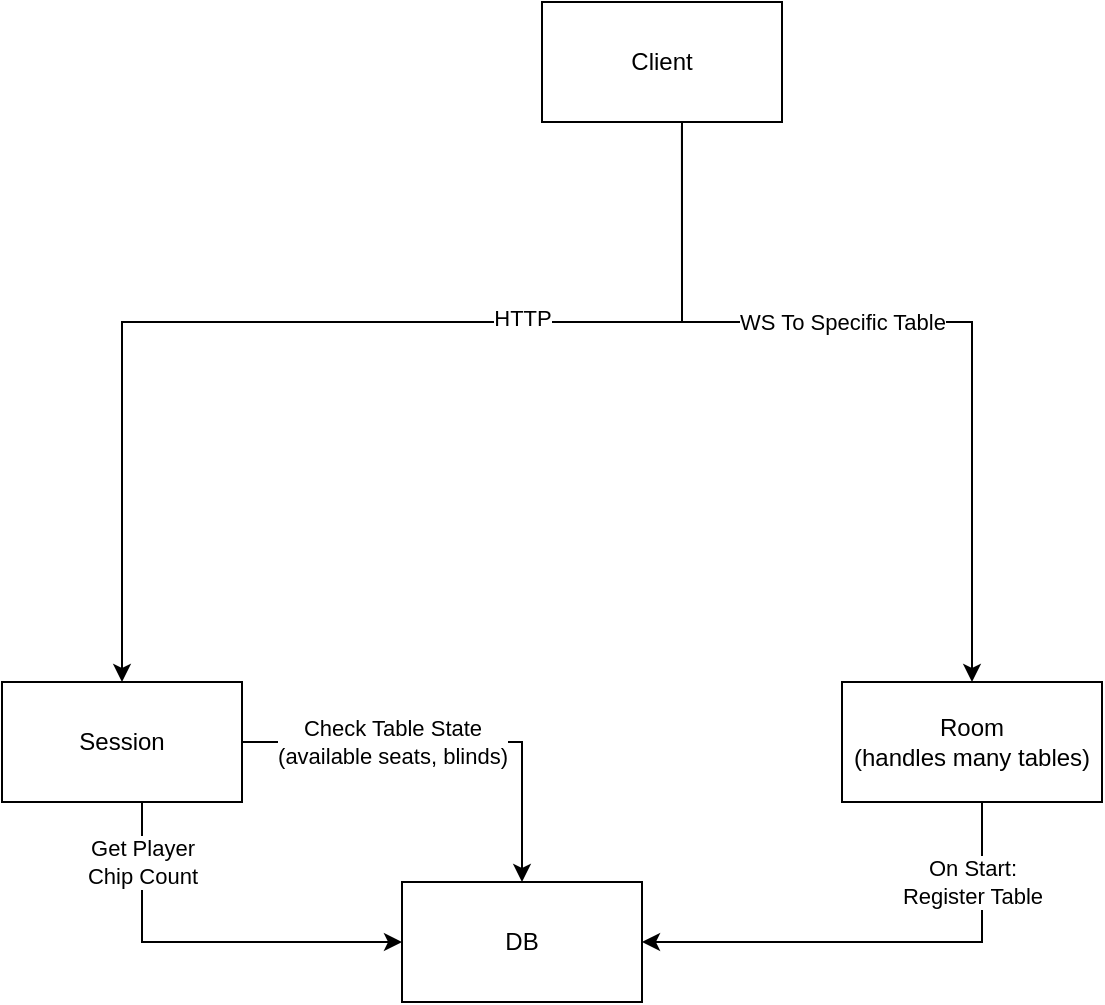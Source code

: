 <mxfile version="28.0.4">
  <diagram name="Page-1" id="IprevzNj0-KdUR3pvWoR">
    <mxGraphModel dx="1426" dy="751" grid="1" gridSize="10" guides="1" tooltips="1" connect="1" arrows="1" fold="1" page="0" pageScale="1" pageWidth="850" pageHeight="1100" math="0" shadow="0">
      <root>
        <mxCell id="0" />
        <mxCell id="1" parent="0" />
        <mxCell id="p1yeKm66osvrQz-1O5FP-1" value="Client" style="rounded=0;whiteSpace=wrap;html=1;" vertex="1" parent="1">
          <mxGeometry x="410" y="70" width="120" height="60" as="geometry" />
        </mxCell>
        <mxCell id="p1yeKm66osvrQz-1O5FP-16" style="edgeStyle=orthogonalEdgeStyle;rounded=0;orthogonalLoop=1;jettySize=auto;html=1;entryX=0.5;entryY=0;entryDx=0;entryDy=0;" edge="1" parent="1" source="p1yeKm66osvrQz-1O5FP-2" target="p1yeKm66osvrQz-1O5FP-5">
          <mxGeometry relative="1" as="geometry">
            <mxPoint x="400" y="500" as="targetPoint" />
            <Array as="points">
              <mxPoint x="400" y="440" />
            </Array>
          </mxGeometry>
        </mxCell>
        <mxCell id="p1yeKm66osvrQz-1O5FP-17" value="Check Table State&lt;br&gt;(available seats, blinds)" style="edgeLabel;html=1;align=center;verticalAlign=middle;resizable=0;points=[];" vertex="1" connectable="0" parent="p1yeKm66osvrQz-1O5FP-16">
          <mxGeometry x="-0.226" y="2" relative="1" as="geometry">
            <mxPoint x="-7" y="2" as="offset" />
          </mxGeometry>
        </mxCell>
        <mxCell id="p1yeKm66osvrQz-1O5FP-39" style="edgeStyle=orthogonalEdgeStyle;rounded=0;orthogonalLoop=1;jettySize=auto;html=1;entryX=0;entryY=0.5;entryDx=0;entryDy=0;" edge="1" parent="1" source="p1yeKm66osvrQz-1O5FP-2" target="p1yeKm66osvrQz-1O5FP-5">
          <mxGeometry relative="1" as="geometry">
            <mxPoint x="380" y="710" as="targetPoint" />
            <Array as="points">
              <mxPoint x="210" y="540" />
            </Array>
          </mxGeometry>
        </mxCell>
        <mxCell id="p1yeKm66osvrQz-1O5FP-40" value="Get Player&lt;br&gt;Chip Count" style="edgeLabel;html=1;align=center;verticalAlign=middle;resizable=0;points=[];" vertex="1" connectable="0" parent="p1yeKm66osvrQz-1O5FP-39">
          <mxGeometry x="-0.482" y="3" relative="1" as="geometry">
            <mxPoint x="-3" y="-22" as="offset" />
          </mxGeometry>
        </mxCell>
        <mxCell id="p1yeKm66osvrQz-1O5FP-2" value="Session" style="rounded=0;whiteSpace=wrap;html=1;" vertex="1" parent="1">
          <mxGeometry x="140" y="410" width="120" height="60" as="geometry" />
        </mxCell>
        <mxCell id="p1yeKm66osvrQz-1O5FP-18" style="edgeStyle=orthogonalEdgeStyle;rounded=0;orthogonalLoop=1;jettySize=auto;html=1;entryX=1;entryY=0.5;entryDx=0;entryDy=0;" edge="1" parent="1" source="p1yeKm66osvrQz-1O5FP-4" target="p1yeKm66osvrQz-1O5FP-5">
          <mxGeometry relative="1" as="geometry">
            <mxPoint x="720" y="565" as="targetPoint" />
            <Array as="points">
              <mxPoint x="630" y="540" />
            </Array>
          </mxGeometry>
        </mxCell>
        <mxCell id="p1yeKm66osvrQz-1O5FP-19" value="On Start:&lt;br&gt;Register Table" style="edgeLabel;html=1;align=center;verticalAlign=middle;resizable=0;points=[];" vertex="1" connectable="0" parent="p1yeKm66osvrQz-1O5FP-18">
          <mxGeometry x="0.257" y="-2" relative="1" as="geometry">
            <mxPoint x="76" y="-28" as="offset" />
          </mxGeometry>
        </mxCell>
        <mxCell id="p1yeKm66osvrQz-1O5FP-4" value="Room&lt;br&gt;(handles many tables)" style="rounded=0;whiteSpace=wrap;html=1;" vertex="1" parent="1">
          <mxGeometry x="560" y="410" width="130" height="60" as="geometry" />
        </mxCell>
        <mxCell id="p1yeKm66osvrQz-1O5FP-5" value="DB" style="rounded=0;whiteSpace=wrap;html=1;" vertex="1" parent="1">
          <mxGeometry x="340" y="510" width="120" height="60" as="geometry" />
        </mxCell>
        <mxCell id="p1yeKm66osvrQz-1O5FP-26" style="edgeStyle=orthogonalEdgeStyle;rounded=0;orthogonalLoop=1;jettySize=auto;html=1;entryX=0.5;entryY=0;entryDx=0;entryDy=0;exitX=0.583;exitY=1.033;exitDx=0;exitDy=0;exitPerimeter=0;" edge="1" parent="1" source="p1yeKm66osvrQz-1O5FP-1" target="p1yeKm66osvrQz-1O5FP-2">
          <mxGeometry relative="1" as="geometry">
            <mxPoint x="410" y="220" as="sourcePoint" />
            <Array as="points">
              <mxPoint x="480" y="230" />
              <mxPoint x="200" y="230" />
            </Array>
          </mxGeometry>
        </mxCell>
        <mxCell id="p1yeKm66osvrQz-1O5FP-27" value="HTTP" style="edgeLabel;html=1;align=center;verticalAlign=middle;resizable=0;points=[];" vertex="1" connectable="0" parent="p1yeKm66osvrQz-1O5FP-26">
          <mxGeometry x="-0.036" y="-2" relative="1" as="geometry">
            <mxPoint x="91" as="offset" />
          </mxGeometry>
        </mxCell>
        <mxCell id="p1yeKm66osvrQz-1O5FP-28" style="edgeStyle=orthogonalEdgeStyle;rounded=0;orthogonalLoop=1;jettySize=auto;html=1;entryX=0.5;entryY=0;entryDx=0;entryDy=0;" edge="1" parent="1" target="p1yeKm66osvrQz-1O5FP-4">
          <mxGeometry relative="1" as="geometry">
            <mxPoint x="480" y="130" as="sourcePoint" />
            <Array as="points">
              <mxPoint x="480" y="230" />
              <mxPoint x="625" y="230" />
            </Array>
          </mxGeometry>
        </mxCell>
        <mxCell id="p1yeKm66osvrQz-1O5FP-29" value="WS To Specific Table" style="edgeLabel;html=1;align=center;verticalAlign=middle;resizable=0;points=[];" vertex="1" connectable="0" parent="p1yeKm66osvrQz-1O5FP-28">
          <mxGeometry x="-0.435" y="-4" relative="1" as="geometry">
            <mxPoint x="60" y="-4" as="offset" />
          </mxGeometry>
        </mxCell>
      </root>
    </mxGraphModel>
  </diagram>
</mxfile>
